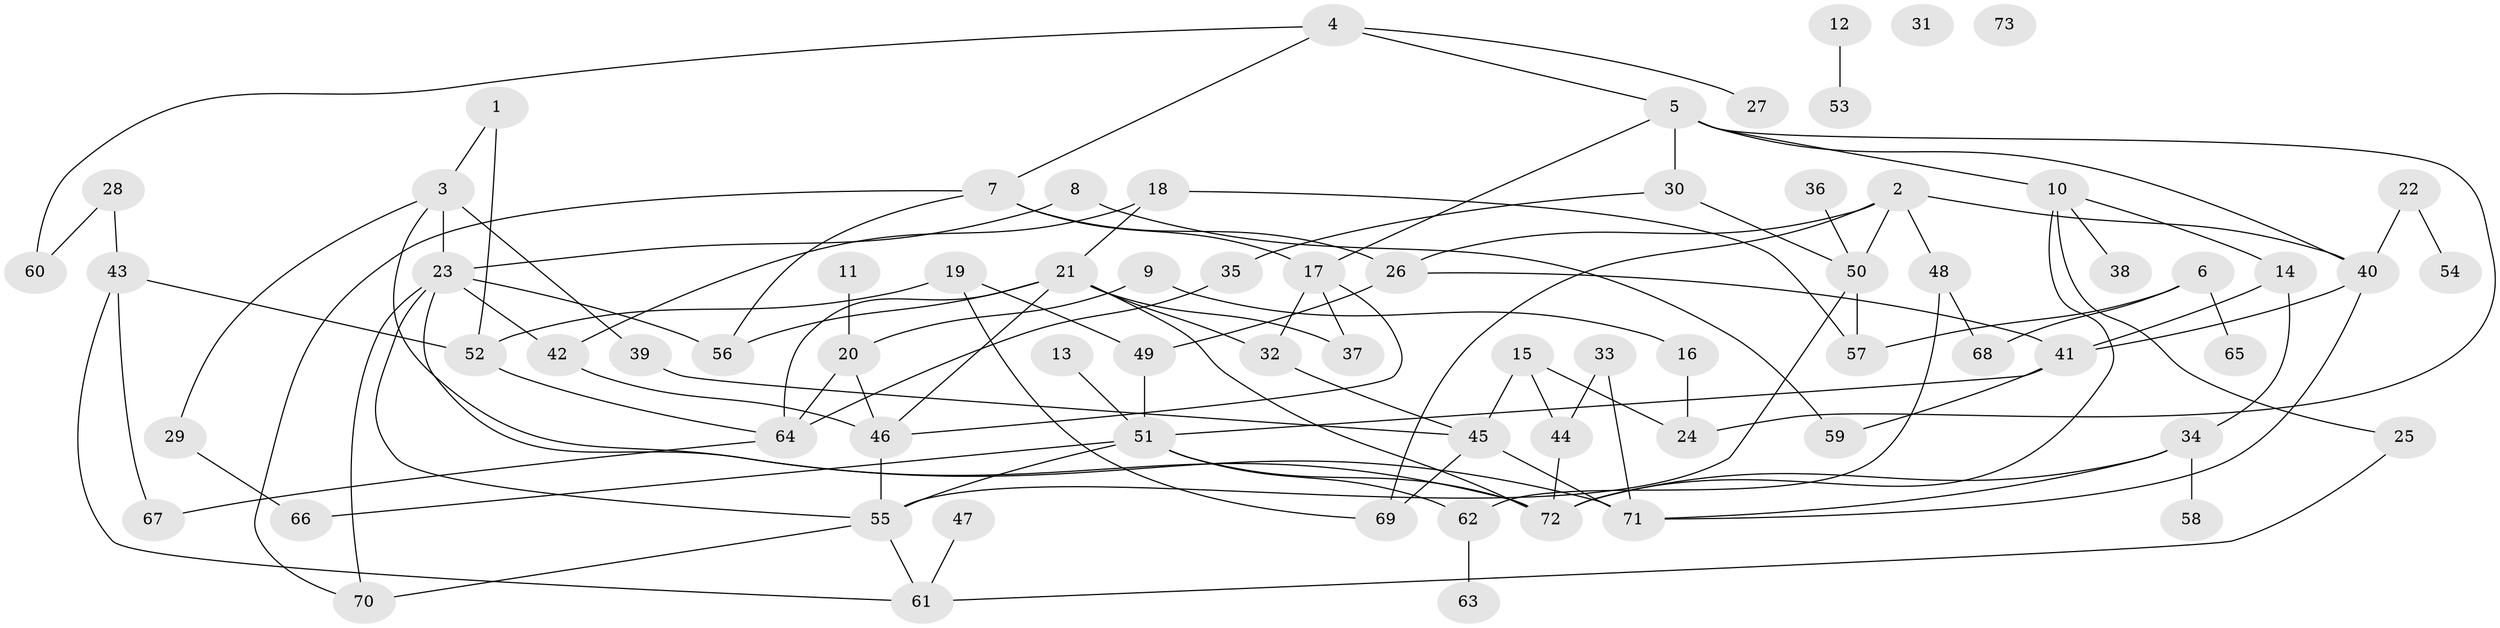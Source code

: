 // Generated by graph-tools (version 1.1) at 2025/12/03/09/25 04:12:52]
// undirected, 73 vertices, 112 edges
graph export_dot {
graph [start="1"]
  node [color=gray90,style=filled];
  1;
  2;
  3;
  4;
  5;
  6;
  7;
  8;
  9;
  10;
  11;
  12;
  13;
  14;
  15;
  16;
  17;
  18;
  19;
  20;
  21;
  22;
  23;
  24;
  25;
  26;
  27;
  28;
  29;
  30;
  31;
  32;
  33;
  34;
  35;
  36;
  37;
  38;
  39;
  40;
  41;
  42;
  43;
  44;
  45;
  46;
  47;
  48;
  49;
  50;
  51;
  52;
  53;
  54;
  55;
  56;
  57;
  58;
  59;
  60;
  61;
  62;
  63;
  64;
  65;
  66;
  67;
  68;
  69;
  70;
  71;
  72;
  73;
  1 -- 3;
  1 -- 52;
  2 -- 26;
  2 -- 40;
  2 -- 48;
  2 -- 50;
  2 -- 69;
  3 -- 23;
  3 -- 29;
  3 -- 39;
  3 -- 71;
  4 -- 5;
  4 -- 7;
  4 -- 27;
  4 -- 60;
  5 -- 10;
  5 -- 17;
  5 -- 24;
  5 -- 30;
  5 -- 40;
  6 -- 57;
  6 -- 65;
  6 -- 68;
  7 -- 17;
  7 -- 26;
  7 -- 56;
  7 -- 70;
  8 -- 23;
  8 -- 59;
  9 -- 16;
  9 -- 20;
  10 -- 14;
  10 -- 25;
  10 -- 38;
  10 -- 72;
  11 -- 20;
  12 -- 53;
  13 -- 51;
  14 -- 34;
  14 -- 41;
  15 -- 24;
  15 -- 44;
  15 -- 45;
  16 -- 24;
  17 -- 32;
  17 -- 37;
  17 -- 46;
  18 -- 21;
  18 -- 42;
  18 -- 57;
  19 -- 49;
  19 -- 52;
  19 -- 69;
  20 -- 46;
  20 -- 64;
  21 -- 32;
  21 -- 37;
  21 -- 46;
  21 -- 56;
  21 -- 64;
  21 -- 72;
  22 -- 40;
  22 -- 54;
  23 -- 42;
  23 -- 55;
  23 -- 56;
  23 -- 70;
  23 -- 72;
  25 -- 61;
  26 -- 41;
  26 -- 49;
  28 -- 43;
  28 -- 60;
  29 -- 66;
  30 -- 35;
  30 -- 50;
  32 -- 45;
  33 -- 44;
  33 -- 71;
  34 -- 58;
  34 -- 71;
  34 -- 72;
  35 -- 64;
  36 -- 50;
  39 -- 45;
  40 -- 41;
  40 -- 71;
  41 -- 51;
  41 -- 59;
  42 -- 46;
  43 -- 52;
  43 -- 61;
  43 -- 67;
  44 -- 72;
  45 -- 69;
  45 -- 71;
  46 -- 55;
  47 -- 61;
  48 -- 62;
  48 -- 68;
  49 -- 51;
  50 -- 55;
  50 -- 57;
  51 -- 55;
  51 -- 62;
  51 -- 66;
  51 -- 72;
  52 -- 64;
  55 -- 61;
  55 -- 70;
  62 -- 63;
  64 -- 67;
}
